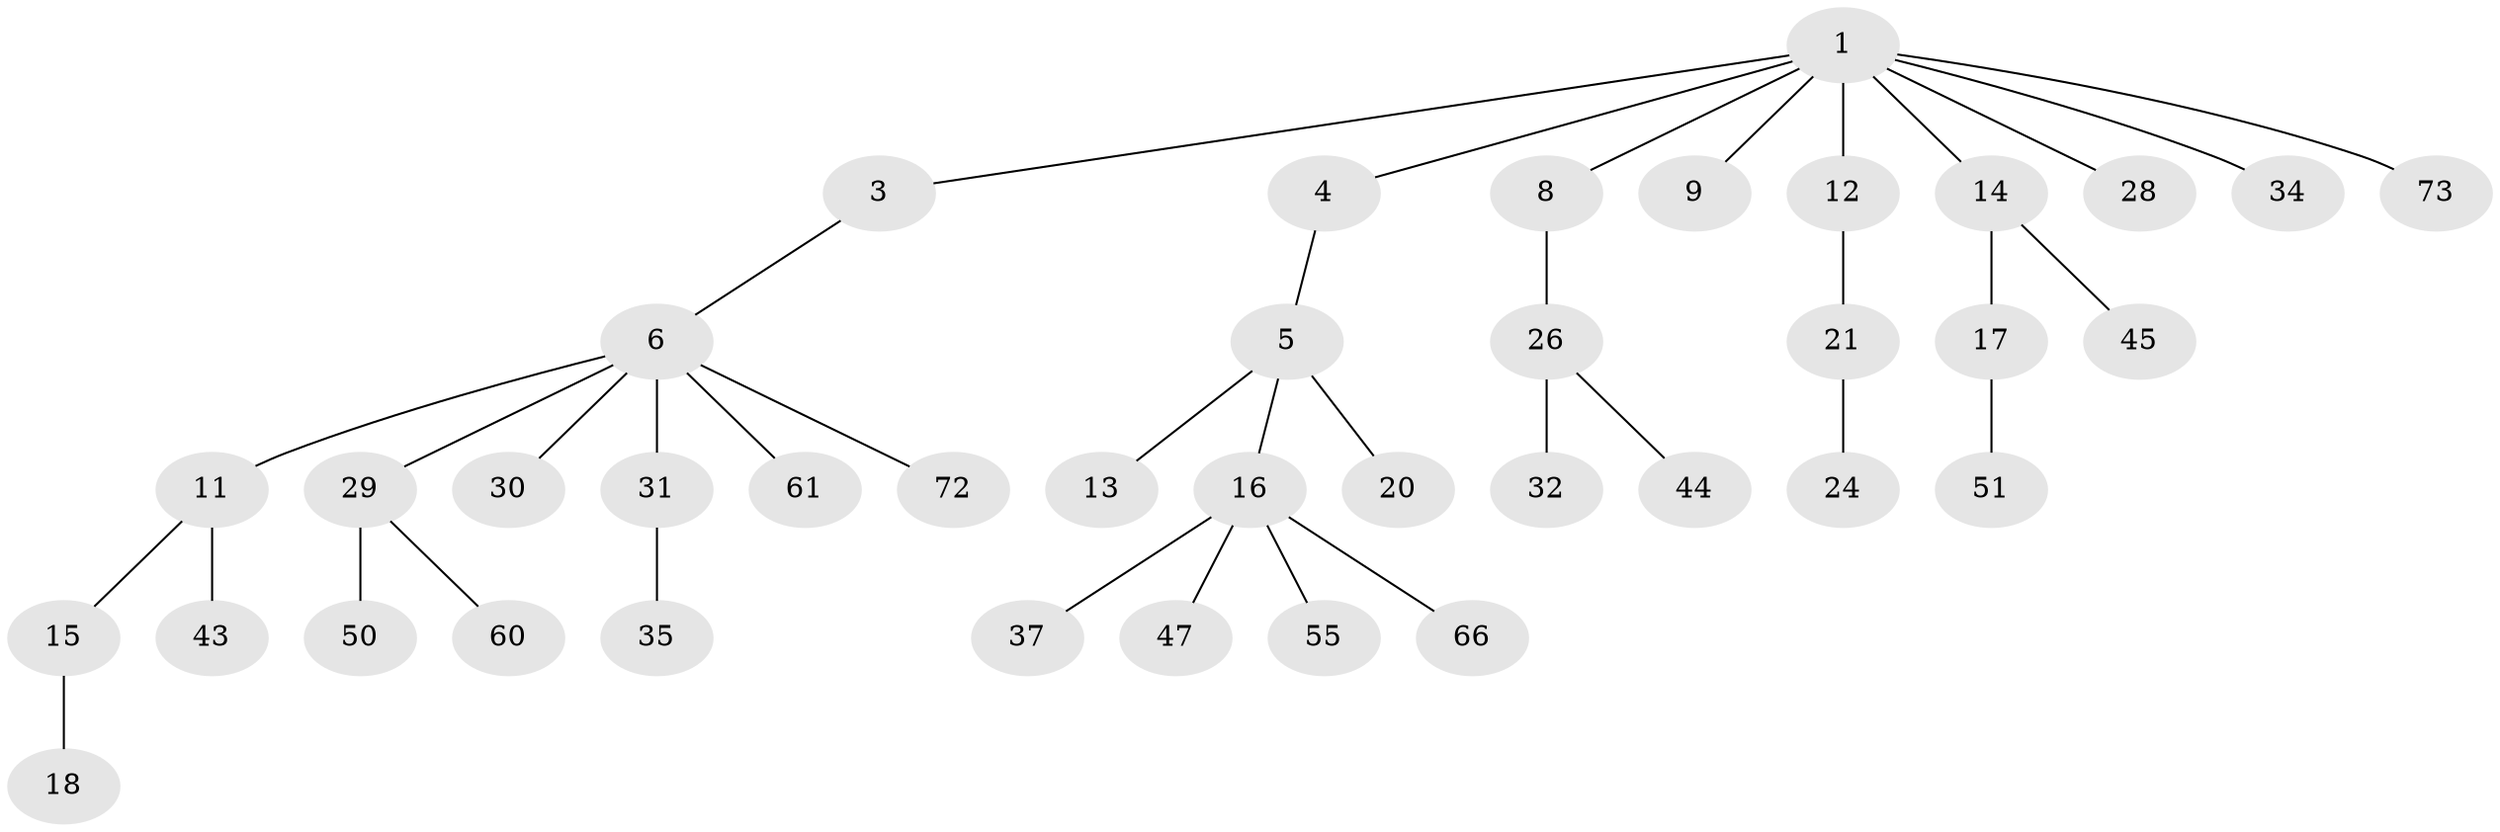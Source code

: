 // original degree distribution, {6: 0.02531645569620253, 5: 0.05063291139240506, 3: 0.08860759493670886, 2: 0.31645569620253167, 7: 0.012658227848101266, 1: 0.4810126582278481, 4: 0.02531645569620253}
// Generated by graph-tools (version 1.1) at 2025/15/03/09/25 04:15:40]
// undirected, 39 vertices, 38 edges
graph export_dot {
graph [start="1"]
  node [color=gray90,style=filled];
  1 [super="+2"];
  3 [super="+25"];
  4;
  5 [super="+7+10+56"];
  6;
  8;
  9;
  11;
  12;
  13 [super="+36"];
  14 [super="+40+19+22"];
  15;
  16 [super="+27+33+42+52"];
  17;
  18;
  20;
  21;
  24 [super="+75"];
  26;
  28 [super="+74"];
  29;
  30;
  31;
  32 [super="+38"];
  34;
  35 [super="+41"];
  37;
  43 [super="+70+62"];
  44 [super="+64"];
  45 [super="+48+53+65+67"];
  47 [super="+54"];
  50;
  51;
  55 [super="+68"];
  60;
  61;
  66;
  72;
  73;
  1 -- 4;
  1 -- 9;
  1 -- 12;
  1 -- 28;
  1 -- 73;
  1 -- 34;
  1 -- 3;
  1 -- 8;
  1 -- 14;
  3 -- 6;
  4 -- 5;
  5 -- 16;
  5 -- 13;
  5 -- 20;
  6 -- 11;
  6 -- 29;
  6 -- 30;
  6 -- 31;
  6 -- 61;
  6 -- 72;
  8 -- 26;
  11 -- 15;
  11 -- 43;
  12 -- 21;
  14 -- 17;
  14 -- 45;
  15 -- 18;
  16 -- 55;
  16 -- 66;
  16 -- 37;
  16 -- 47;
  17 -- 51;
  21 -- 24;
  26 -- 32;
  26 -- 44;
  29 -- 50;
  29 -- 60;
  31 -- 35;
}

